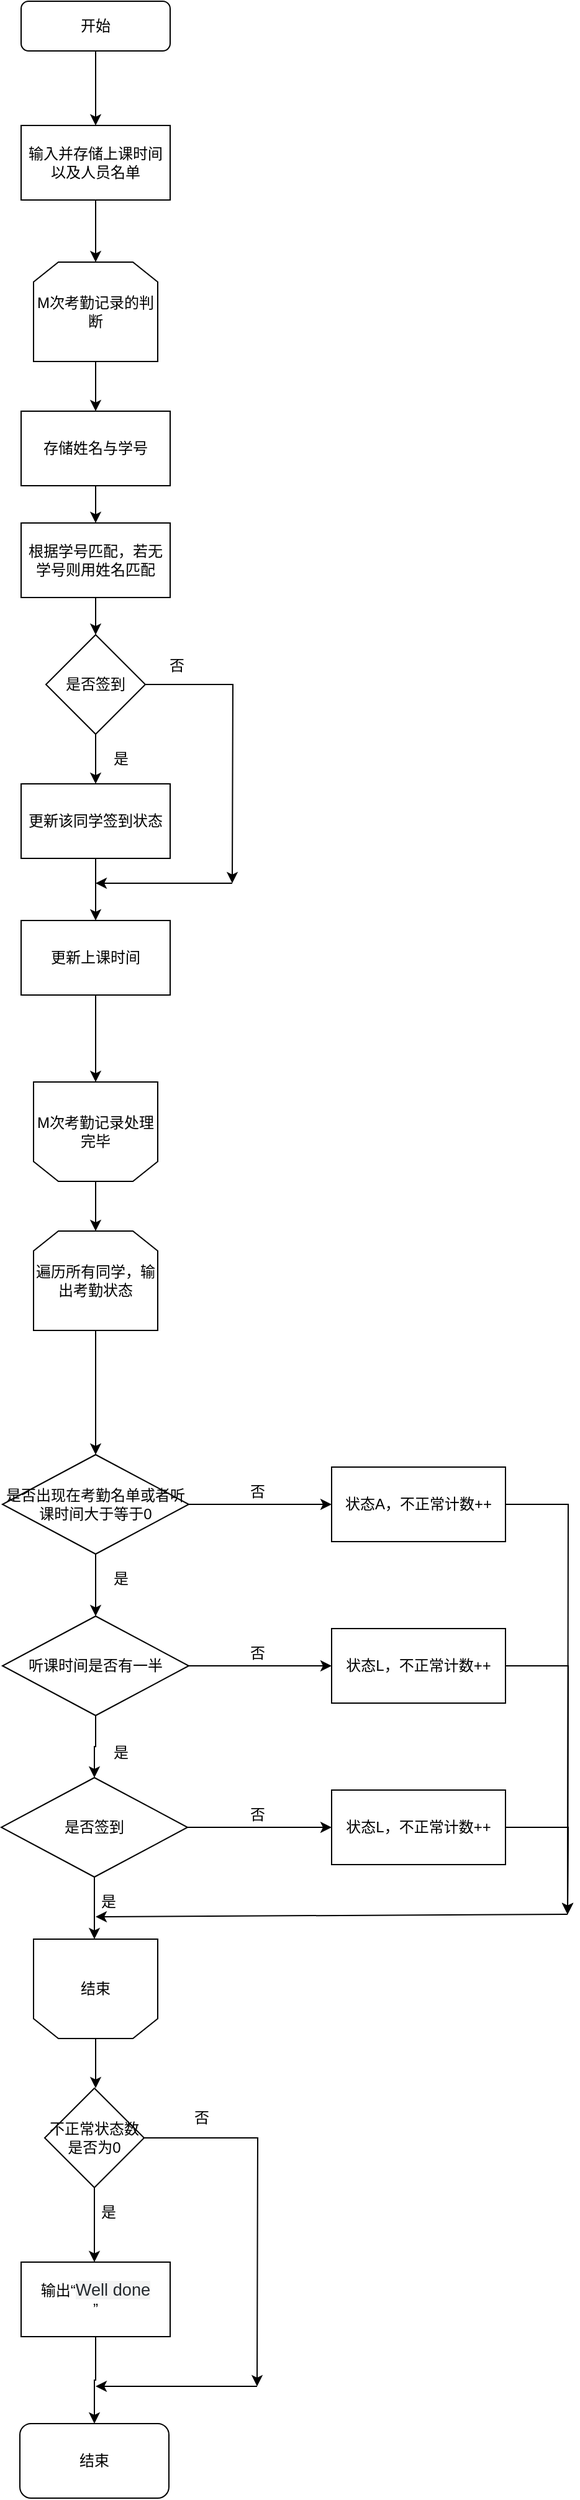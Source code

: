 <mxfile version="17.2.4" type="github">
  <diagram id="C5RBs43oDa-KdzZeNtuy" name="Page-1">
    <mxGraphModel dx="1422" dy="794" grid="1" gridSize="10" guides="1" tooltips="1" connect="1" arrows="1" fold="1" page="1" pageScale="1" pageWidth="827" pageHeight="1169" math="0" shadow="0">
      <root>
        <mxCell id="WIyWlLk6GJQsqaUBKTNV-0" />
        <mxCell id="WIyWlLk6GJQsqaUBKTNV-1" parent="WIyWlLk6GJQsqaUBKTNV-0" />
        <mxCell id="km0n4tFEENgS1DKkVPrg-0" style="edgeStyle=orthogonalEdgeStyle;rounded=0;orthogonalLoop=1;jettySize=auto;html=1;exitX=0.5;exitY=1;exitDx=0;exitDy=0;" edge="1" parent="WIyWlLk6GJQsqaUBKTNV-1" source="WIyWlLk6GJQsqaUBKTNV-3">
          <mxGeometry relative="1" as="geometry">
            <mxPoint x="340" y="150" as="targetPoint" />
          </mxGeometry>
        </mxCell>
        <mxCell id="WIyWlLk6GJQsqaUBKTNV-3" value="开始" style="rounded=1;whiteSpace=wrap;html=1;fontSize=12;glass=0;strokeWidth=1;shadow=0;" parent="WIyWlLk6GJQsqaUBKTNV-1" vertex="1">
          <mxGeometry x="280" y="50" width="120" height="40" as="geometry" />
        </mxCell>
        <mxCell id="km0n4tFEENgS1DKkVPrg-2" style="edgeStyle=orthogonalEdgeStyle;rounded=0;orthogonalLoop=1;jettySize=auto;html=1;exitX=0.5;exitY=1;exitDx=0;exitDy=0;" edge="1" parent="WIyWlLk6GJQsqaUBKTNV-1" source="km0n4tFEENgS1DKkVPrg-1">
          <mxGeometry relative="1" as="geometry">
            <mxPoint x="340" y="260" as="targetPoint" />
          </mxGeometry>
        </mxCell>
        <mxCell id="km0n4tFEENgS1DKkVPrg-1" value="输入并存储上课时间以及人员名单" style="whiteSpace=wrap;html=1;" vertex="1" parent="WIyWlLk6GJQsqaUBKTNV-1">
          <mxGeometry x="280" y="150" width="120" height="60" as="geometry" />
        </mxCell>
        <mxCell id="km0n4tFEENgS1DKkVPrg-5" style="edgeStyle=orthogonalEdgeStyle;rounded=0;orthogonalLoop=1;jettySize=auto;html=1;exitX=0.5;exitY=1;exitDx=0;exitDy=0;" edge="1" parent="WIyWlLk6GJQsqaUBKTNV-1" source="km0n4tFEENgS1DKkVPrg-3">
          <mxGeometry relative="1" as="geometry">
            <mxPoint x="340" y="380" as="targetPoint" />
          </mxGeometry>
        </mxCell>
        <mxCell id="km0n4tFEENgS1DKkVPrg-3" value="M次考勤记录的判断" style="shape=loopLimit;whiteSpace=wrap;html=1;" vertex="1" parent="WIyWlLk6GJQsqaUBKTNV-1">
          <mxGeometry x="290" y="260" width="100" height="80" as="geometry" />
        </mxCell>
        <mxCell id="km0n4tFEENgS1DKkVPrg-20" style="edgeStyle=orthogonalEdgeStyle;rounded=0;orthogonalLoop=1;jettySize=auto;html=1;exitX=0.5;exitY=0;exitDx=0;exitDy=0;" edge="1" parent="WIyWlLk6GJQsqaUBKTNV-1" source="km0n4tFEENgS1DKkVPrg-4">
          <mxGeometry relative="1" as="geometry">
            <mxPoint x="340" y="1040" as="targetPoint" />
          </mxGeometry>
        </mxCell>
        <mxCell id="km0n4tFEENgS1DKkVPrg-4" value="M次考勤记录处理完毕" style="shape=loopLimit;whiteSpace=wrap;html=1;direction=west;" vertex="1" parent="WIyWlLk6GJQsqaUBKTNV-1">
          <mxGeometry x="290" y="920" width="100" height="80" as="geometry" />
        </mxCell>
        <mxCell id="km0n4tFEENgS1DKkVPrg-8" style="edgeStyle=orthogonalEdgeStyle;rounded=0;orthogonalLoop=1;jettySize=auto;html=1;exitX=0.5;exitY=1;exitDx=0;exitDy=0;entryX=0.5;entryY=0;entryDx=0;entryDy=0;" edge="1" parent="WIyWlLk6GJQsqaUBKTNV-1" source="km0n4tFEENgS1DKkVPrg-6" target="km0n4tFEENgS1DKkVPrg-7">
          <mxGeometry relative="1" as="geometry" />
        </mxCell>
        <mxCell id="km0n4tFEENgS1DKkVPrg-6" value="存储姓名与学号" style="whiteSpace=wrap;html=1;" vertex="1" parent="WIyWlLk6GJQsqaUBKTNV-1">
          <mxGeometry x="280" y="380" width="120" height="60" as="geometry" />
        </mxCell>
        <mxCell id="km0n4tFEENgS1DKkVPrg-9" style="edgeStyle=orthogonalEdgeStyle;rounded=0;orthogonalLoop=1;jettySize=auto;html=1;exitX=0.5;exitY=1;exitDx=0;exitDy=0;" edge="1" parent="WIyWlLk6GJQsqaUBKTNV-1" source="km0n4tFEENgS1DKkVPrg-7">
          <mxGeometry relative="1" as="geometry">
            <mxPoint x="340" y="560" as="targetPoint" />
          </mxGeometry>
        </mxCell>
        <mxCell id="km0n4tFEENgS1DKkVPrg-7" value="根据学号匹配，若无学号则用姓名匹配" style="whiteSpace=wrap;html=1;" vertex="1" parent="WIyWlLk6GJQsqaUBKTNV-1">
          <mxGeometry x="280" y="470" width="120" height="60" as="geometry" />
        </mxCell>
        <mxCell id="km0n4tFEENgS1DKkVPrg-11" style="edgeStyle=orthogonalEdgeStyle;rounded=0;orthogonalLoop=1;jettySize=auto;html=1;exitX=0.5;exitY=1;exitDx=0;exitDy=0;" edge="1" parent="WIyWlLk6GJQsqaUBKTNV-1" source="km0n4tFEENgS1DKkVPrg-10">
          <mxGeometry relative="1" as="geometry">
            <mxPoint x="340" y="680" as="targetPoint" />
          </mxGeometry>
        </mxCell>
        <mxCell id="km0n4tFEENgS1DKkVPrg-15" style="edgeStyle=orthogonalEdgeStyle;rounded=0;orthogonalLoop=1;jettySize=auto;html=1;" edge="1" parent="WIyWlLk6GJQsqaUBKTNV-1" source="km0n4tFEENgS1DKkVPrg-10">
          <mxGeometry relative="1" as="geometry">
            <mxPoint x="450" y="760" as="targetPoint" />
          </mxGeometry>
        </mxCell>
        <mxCell id="km0n4tFEENgS1DKkVPrg-10" value="是否签到" style="rhombus;whiteSpace=wrap;html=1;" vertex="1" parent="WIyWlLk6GJQsqaUBKTNV-1">
          <mxGeometry x="300" y="560" width="80" height="80" as="geometry" />
        </mxCell>
        <mxCell id="km0n4tFEENgS1DKkVPrg-13" style="edgeStyle=orthogonalEdgeStyle;rounded=0;orthogonalLoop=1;jettySize=auto;html=1;exitX=0.5;exitY=1;exitDx=0;exitDy=0;" edge="1" parent="WIyWlLk6GJQsqaUBKTNV-1" source="km0n4tFEENgS1DKkVPrg-12">
          <mxGeometry relative="1" as="geometry">
            <mxPoint x="340" y="790" as="targetPoint" />
          </mxGeometry>
        </mxCell>
        <mxCell id="km0n4tFEENgS1DKkVPrg-12" value="更新该同学签到状态" style="whiteSpace=wrap;html=1;" vertex="1" parent="WIyWlLk6GJQsqaUBKTNV-1">
          <mxGeometry x="280" y="680" width="120" height="60" as="geometry" />
        </mxCell>
        <mxCell id="km0n4tFEENgS1DKkVPrg-19" style="edgeStyle=orthogonalEdgeStyle;rounded=0;orthogonalLoop=1;jettySize=auto;html=1;exitX=0.5;exitY=1;exitDx=0;exitDy=0;entryX=0.5;entryY=1;entryDx=0;entryDy=0;" edge="1" parent="WIyWlLk6GJQsqaUBKTNV-1" source="km0n4tFEENgS1DKkVPrg-14" target="km0n4tFEENgS1DKkVPrg-4">
          <mxGeometry relative="1" as="geometry" />
        </mxCell>
        <mxCell id="km0n4tFEENgS1DKkVPrg-14" value="更新上课时间" style="whiteSpace=wrap;html=1;" vertex="1" parent="WIyWlLk6GJQsqaUBKTNV-1">
          <mxGeometry x="280" y="790" width="120" height="60" as="geometry" />
        </mxCell>
        <mxCell id="km0n4tFEENgS1DKkVPrg-16" value="" style="endArrow=classic;html=1;rounded=0;" edge="1" parent="WIyWlLk6GJQsqaUBKTNV-1">
          <mxGeometry width="50" height="50" relative="1" as="geometry">
            <mxPoint x="450" y="760" as="sourcePoint" />
            <mxPoint x="340" y="760" as="targetPoint" />
          </mxGeometry>
        </mxCell>
        <mxCell id="km0n4tFEENgS1DKkVPrg-17" value="是" style="text;html=1;align=center;verticalAlign=middle;resizable=0;points=[];autosize=1;strokeColor=none;fillColor=none;" vertex="1" parent="WIyWlLk6GJQsqaUBKTNV-1">
          <mxGeometry x="345" y="650" width="30" height="20" as="geometry" />
        </mxCell>
        <mxCell id="km0n4tFEENgS1DKkVPrg-18" value="否" style="text;html=1;align=center;verticalAlign=middle;resizable=0;points=[];autosize=1;strokeColor=none;fillColor=none;" vertex="1" parent="WIyWlLk6GJQsqaUBKTNV-1">
          <mxGeometry x="390" y="575" width="30" height="20" as="geometry" />
        </mxCell>
        <mxCell id="km0n4tFEENgS1DKkVPrg-22" style="edgeStyle=orthogonalEdgeStyle;rounded=0;orthogonalLoop=1;jettySize=auto;html=1;exitX=0.5;exitY=1;exitDx=0;exitDy=0;" edge="1" parent="WIyWlLk6GJQsqaUBKTNV-1" source="km0n4tFEENgS1DKkVPrg-21">
          <mxGeometry relative="1" as="geometry">
            <mxPoint x="340" y="1220" as="targetPoint" />
          </mxGeometry>
        </mxCell>
        <mxCell id="km0n4tFEENgS1DKkVPrg-21" value="遍历所有同学，输出考勤状态" style="shape=loopLimit;whiteSpace=wrap;html=1;" vertex="1" parent="WIyWlLk6GJQsqaUBKTNV-1">
          <mxGeometry x="290" y="1040" width="100" height="80" as="geometry" />
        </mxCell>
        <mxCell id="km0n4tFEENgS1DKkVPrg-24" style="edgeStyle=orthogonalEdgeStyle;rounded=0;orthogonalLoop=1;jettySize=auto;html=1;exitX=0.5;exitY=1;exitDx=0;exitDy=0;" edge="1" parent="WIyWlLk6GJQsqaUBKTNV-1" source="km0n4tFEENgS1DKkVPrg-23">
          <mxGeometry relative="1" as="geometry">
            <mxPoint x="340" y="1350" as="targetPoint" />
          </mxGeometry>
        </mxCell>
        <mxCell id="km0n4tFEENgS1DKkVPrg-33" style="edgeStyle=orthogonalEdgeStyle;rounded=0;orthogonalLoop=1;jettySize=auto;html=1;exitX=1;exitY=0.5;exitDx=0;exitDy=0;" edge="1" parent="WIyWlLk6GJQsqaUBKTNV-1" source="km0n4tFEENgS1DKkVPrg-23">
          <mxGeometry relative="1" as="geometry">
            <mxPoint x="530" y="1260" as="targetPoint" />
          </mxGeometry>
        </mxCell>
        <mxCell id="km0n4tFEENgS1DKkVPrg-23" value="是否出现在考勤名单或者听课时间大于等于0" style="rhombus;whiteSpace=wrap;html=1;" vertex="1" parent="WIyWlLk6GJQsqaUBKTNV-1">
          <mxGeometry x="265" y="1220" width="150" height="80" as="geometry" />
        </mxCell>
        <mxCell id="km0n4tFEENgS1DKkVPrg-25" value="是" style="text;html=1;align=center;verticalAlign=middle;resizable=0;points=[];autosize=1;strokeColor=none;fillColor=none;" vertex="1" parent="WIyWlLk6GJQsqaUBKTNV-1">
          <mxGeometry x="345" y="1310" width="30" height="20" as="geometry" />
        </mxCell>
        <mxCell id="km0n4tFEENgS1DKkVPrg-28" style="edgeStyle=orthogonalEdgeStyle;rounded=0;orthogonalLoop=1;jettySize=auto;html=1;exitX=0.5;exitY=1;exitDx=0;exitDy=0;entryX=0.5;entryY=0;entryDx=0;entryDy=0;" edge="1" parent="WIyWlLk6GJQsqaUBKTNV-1" source="km0n4tFEENgS1DKkVPrg-26" target="km0n4tFEENgS1DKkVPrg-27">
          <mxGeometry relative="1" as="geometry" />
        </mxCell>
        <mxCell id="km0n4tFEENgS1DKkVPrg-35" style="edgeStyle=orthogonalEdgeStyle;rounded=0;orthogonalLoop=1;jettySize=auto;html=1;exitX=1;exitY=0.5;exitDx=0;exitDy=0;" edge="1" parent="WIyWlLk6GJQsqaUBKTNV-1" source="km0n4tFEENgS1DKkVPrg-26">
          <mxGeometry relative="1" as="geometry">
            <mxPoint x="530" y="1390" as="targetPoint" />
          </mxGeometry>
        </mxCell>
        <mxCell id="km0n4tFEENgS1DKkVPrg-26" value="听课时间是否有一半" style="rhombus;whiteSpace=wrap;html=1;" vertex="1" parent="WIyWlLk6GJQsqaUBKTNV-1">
          <mxGeometry x="265" y="1350" width="150" height="80" as="geometry" />
        </mxCell>
        <mxCell id="km0n4tFEENgS1DKkVPrg-30" style="edgeStyle=orthogonalEdgeStyle;rounded=0;orthogonalLoop=1;jettySize=auto;html=1;exitX=0.5;exitY=1;exitDx=0;exitDy=0;" edge="1" parent="WIyWlLk6GJQsqaUBKTNV-1" source="km0n4tFEENgS1DKkVPrg-27">
          <mxGeometry relative="1" as="geometry">
            <mxPoint x="339" y="1610" as="targetPoint" />
          </mxGeometry>
        </mxCell>
        <mxCell id="km0n4tFEENgS1DKkVPrg-39" style="edgeStyle=orthogonalEdgeStyle;rounded=0;orthogonalLoop=1;jettySize=auto;html=1;exitX=1;exitY=0.5;exitDx=0;exitDy=0;entryX=0;entryY=0.5;entryDx=0;entryDy=0;" edge="1" parent="WIyWlLk6GJQsqaUBKTNV-1" source="km0n4tFEENgS1DKkVPrg-27" target="km0n4tFEENgS1DKkVPrg-37">
          <mxGeometry relative="1" as="geometry" />
        </mxCell>
        <mxCell id="km0n4tFEENgS1DKkVPrg-27" value="是否签到" style="rhombus;whiteSpace=wrap;html=1;" vertex="1" parent="WIyWlLk6GJQsqaUBKTNV-1">
          <mxGeometry x="264" y="1480" width="150" height="80" as="geometry" />
        </mxCell>
        <mxCell id="km0n4tFEENgS1DKkVPrg-29" value="是" style="text;html=1;align=center;verticalAlign=middle;resizable=0;points=[];autosize=1;strokeColor=none;fillColor=none;" vertex="1" parent="WIyWlLk6GJQsqaUBKTNV-1">
          <mxGeometry x="345" y="1450" width="30" height="20" as="geometry" />
        </mxCell>
        <mxCell id="km0n4tFEENgS1DKkVPrg-31" value="是" style="text;html=1;align=center;verticalAlign=middle;resizable=0;points=[];autosize=1;strokeColor=none;fillColor=none;" vertex="1" parent="WIyWlLk6GJQsqaUBKTNV-1">
          <mxGeometry x="335" y="1570" width="30" height="20" as="geometry" />
        </mxCell>
        <mxCell id="km0n4tFEENgS1DKkVPrg-47" style="edgeStyle=orthogonalEdgeStyle;rounded=0;orthogonalLoop=1;jettySize=auto;html=1;exitX=0.5;exitY=0;exitDx=0;exitDy=0;" edge="1" parent="WIyWlLk6GJQsqaUBKTNV-1" source="km0n4tFEENgS1DKkVPrg-32">
          <mxGeometry relative="1" as="geometry">
            <mxPoint x="340" y="1730" as="targetPoint" />
          </mxGeometry>
        </mxCell>
        <mxCell id="km0n4tFEENgS1DKkVPrg-32" value="结束" style="shape=loopLimit;whiteSpace=wrap;html=1;direction=west;" vertex="1" parent="WIyWlLk6GJQsqaUBKTNV-1">
          <mxGeometry x="290" y="1610" width="100" height="80" as="geometry" />
        </mxCell>
        <mxCell id="km0n4tFEENgS1DKkVPrg-40" style="edgeStyle=orthogonalEdgeStyle;rounded=0;orthogonalLoop=1;jettySize=auto;html=1;exitX=1;exitY=0.5;exitDx=0;exitDy=0;" edge="1" parent="WIyWlLk6GJQsqaUBKTNV-1" source="km0n4tFEENgS1DKkVPrg-34">
          <mxGeometry relative="1" as="geometry">
            <mxPoint x="720" y="1590" as="targetPoint" />
          </mxGeometry>
        </mxCell>
        <mxCell id="km0n4tFEENgS1DKkVPrg-34" value="状态A，不正常计数++" style="whiteSpace=wrap;html=1;" vertex="1" parent="WIyWlLk6GJQsqaUBKTNV-1">
          <mxGeometry x="530" y="1230" width="140" height="60" as="geometry" />
        </mxCell>
        <mxCell id="km0n4tFEENgS1DKkVPrg-41" style="edgeStyle=orthogonalEdgeStyle;rounded=0;orthogonalLoop=1;jettySize=auto;html=1;" edge="1" parent="WIyWlLk6GJQsqaUBKTNV-1" source="km0n4tFEENgS1DKkVPrg-36">
          <mxGeometry relative="1" as="geometry">
            <mxPoint x="720" y="1590" as="targetPoint" />
          </mxGeometry>
        </mxCell>
        <mxCell id="km0n4tFEENgS1DKkVPrg-36" value="状态L，不正常计数++" style="whiteSpace=wrap;html=1;" vertex="1" parent="WIyWlLk6GJQsqaUBKTNV-1">
          <mxGeometry x="530" y="1360" width="140" height="60" as="geometry" />
        </mxCell>
        <mxCell id="km0n4tFEENgS1DKkVPrg-42" style="edgeStyle=orthogonalEdgeStyle;rounded=0;orthogonalLoop=1;jettySize=auto;html=1;" edge="1" parent="WIyWlLk6GJQsqaUBKTNV-1" source="km0n4tFEENgS1DKkVPrg-37">
          <mxGeometry relative="1" as="geometry">
            <mxPoint x="720" y="1590" as="targetPoint" />
          </mxGeometry>
        </mxCell>
        <mxCell id="km0n4tFEENgS1DKkVPrg-37" value="状态L，不正常计数++" style="whiteSpace=wrap;html=1;" vertex="1" parent="WIyWlLk6GJQsqaUBKTNV-1">
          <mxGeometry x="530" y="1490" width="140" height="60" as="geometry" />
        </mxCell>
        <mxCell id="km0n4tFEENgS1DKkVPrg-43" value="" style="endArrow=classic;html=1;rounded=0;entryX=0.167;entryY=1.1;entryDx=0;entryDy=0;entryPerimeter=0;" edge="1" parent="WIyWlLk6GJQsqaUBKTNV-1" target="km0n4tFEENgS1DKkVPrg-31">
          <mxGeometry width="50" height="50" relative="1" as="geometry">
            <mxPoint x="720" y="1590" as="sourcePoint" />
            <mxPoint x="770" y="1540" as="targetPoint" />
          </mxGeometry>
        </mxCell>
        <mxCell id="km0n4tFEENgS1DKkVPrg-44" value="否" style="text;html=1;align=center;verticalAlign=middle;resizable=0;points=[];autosize=1;strokeColor=none;fillColor=none;" vertex="1" parent="WIyWlLk6GJQsqaUBKTNV-1">
          <mxGeometry x="455" y="1240" width="30" height="20" as="geometry" />
        </mxCell>
        <mxCell id="km0n4tFEENgS1DKkVPrg-45" value="否" style="text;html=1;align=center;verticalAlign=middle;resizable=0;points=[];autosize=1;strokeColor=none;fillColor=none;" vertex="1" parent="WIyWlLk6GJQsqaUBKTNV-1">
          <mxGeometry x="455" y="1370" width="30" height="20" as="geometry" />
        </mxCell>
        <mxCell id="km0n4tFEENgS1DKkVPrg-46" value="否" style="text;html=1;align=center;verticalAlign=middle;resizable=0;points=[];autosize=1;strokeColor=none;fillColor=none;" vertex="1" parent="WIyWlLk6GJQsqaUBKTNV-1">
          <mxGeometry x="455" y="1500" width="30" height="20" as="geometry" />
        </mxCell>
        <mxCell id="km0n4tFEENgS1DKkVPrg-49" style="edgeStyle=orthogonalEdgeStyle;rounded=0;orthogonalLoop=1;jettySize=auto;html=1;exitX=0.5;exitY=1;exitDx=0;exitDy=0;" edge="1" parent="WIyWlLk6GJQsqaUBKTNV-1" source="km0n4tFEENgS1DKkVPrg-48">
          <mxGeometry relative="1" as="geometry">
            <mxPoint x="339" y="1870" as="targetPoint" />
          </mxGeometry>
        </mxCell>
        <mxCell id="km0n4tFEENgS1DKkVPrg-54" style="edgeStyle=orthogonalEdgeStyle;rounded=0;orthogonalLoop=1;jettySize=auto;html=1;exitX=1;exitY=0.5;exitDx=0;exitDy=0;" edge="1" parent="WIyWlLk6GJQsqaUBKTNV-1" source="km0n4tFEENgS1DKkVPrg-48">
          <mxGeometry relative="1" as="geometry">
            <mxPoint x="470" y="1970" as="targetPoint" />
          </mxGeometry>
        </mxCell>
        <mxCell id="km0n4tFEENgS1DKkVPrg-48" value="不正常状态数是否为0" style="rhombus;whiteSpace=wrap;html=1;" vertex="1" parent="WIyWlLk6GJQsqaUBKTNV-1">
          <mxGeometry x="299" y="1730" width="80" height="80" as="geometry" />
        </mxCell>
        <mxCell id="km0n4tFEENgS1DKkVPrg-53" style="edgeStyle=orthogonalEdgeStyle;rounded=0;orthogonalLoop=1;jettySize=auto;html=1;exitX=0.5;exitY=1;exitDx=0;exitDy=0;entryX=0.5;entryY=0;entryDx=0;entryDy=0;" edge="1" parent="WIyWlLk6GJQsqaUBKTNV-1" source="km0n4tFEENgS1DKkVPrg-50" target="km0n4tFEENgS1DKkVPrg-52">
          <mxGeometry relative="1" as="geometry" />
        </mxCell>
        <mxCell id="km0n4tFEENgS1DKkVPrg-50" value="输出“&lt;span style=&quot;color: rgb(36 , 41 , 46) ; font-family: , &amp;#34;consolas&amp;#34; , &amp;#34;liberation mono&amp;#34; , &amp;#34;menlo&amp;#34; , &amp;#34;courier&amp;#34; , monospace ; font-size: 13.6px ; text-align: left ; background-color: rgba(27 , 31 , 35 , 0.05)&quot;&gt;Well done&lt;/span&gt;&lt;br&gt;”" style="whiteSpace=wrap;html=1;" vertex="1" parent="WIyWlLk6GJQsqaUBKTNV-1">
          <mxGeometry x="280" y="1870" width="120" height="60" as="geometry" />
        </mxCell>
        <mxCell id="km0n4tFEENgS1DKkVPrg-52" value="结束" style="rounded=1;whiteSpace=wrap;html=1;" vertex="1" parent="WIyWlLk6GJQsqaUBKTNV-1">
          <mxGeometry x="279" y="2000" width="120" height="60" as="geometry" />
        </mxCell>
        <mxCell id="km0n4tFEENgS1DKkVPrg-55" value="" style="endArrow=classic;html=1;rounded=0;" edge="1" parent="WIyWlLk6GJQsqaUBKTNV-1">
          <mxGeometry width="50" height="50" relative="1" as="geometry">
            <mxPoint x="470" y="1970" as="sourcePoint" />
            <mxPoint x="340" y="1970" as="targetPoint" />
          </mxGeometry>
        </mxCell>
        <mxCell id="km0n4tFEENgS1DKkVPrg-56" value="是" style="text;html=1;align=center;verticalAlign=middle;resizable=0;points=[];autosize=1;strokeColor=none;fillColor=none;" vertex="1" parent="WIyWlLk6GJQsqaUBKTNV-1">
          <mxGeometry x="335" y="1820" width="30" height="20" as="geometry" />
        </mxCell>
        <mxCell id="km0n4tFEENgS1DKkVPrg-57" value="否" style="text;html=1;align=center;verticalAlign=middle;resizable=0;points=[];autosize=1;strokeColor=none;fillColor=none;" vertex="1" parent="WIyWlLk6GJQsqaUBKTNV-1">
          <mxGeometry x="410" y="1744" width="30" height="20" as="geometry" />
        </mxCell>
      </root>
    </mxGraphModel>
  </diagram>
</mxfile>
